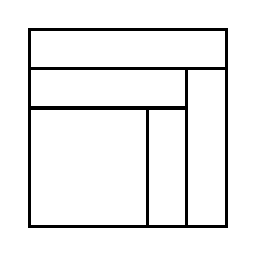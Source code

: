 \begin{tikzpicture}[very thick, scale=.5]
    \draw (0,4) rectangle (5,5);
    \draw (0,3) rectangle (4,4);
    \draw (0,0) rectangle (3,3);
    \draw (3,0) rectangle (4,3);
    \draw (4,0) rectangle (5,4);
\end{tikzpicture}
